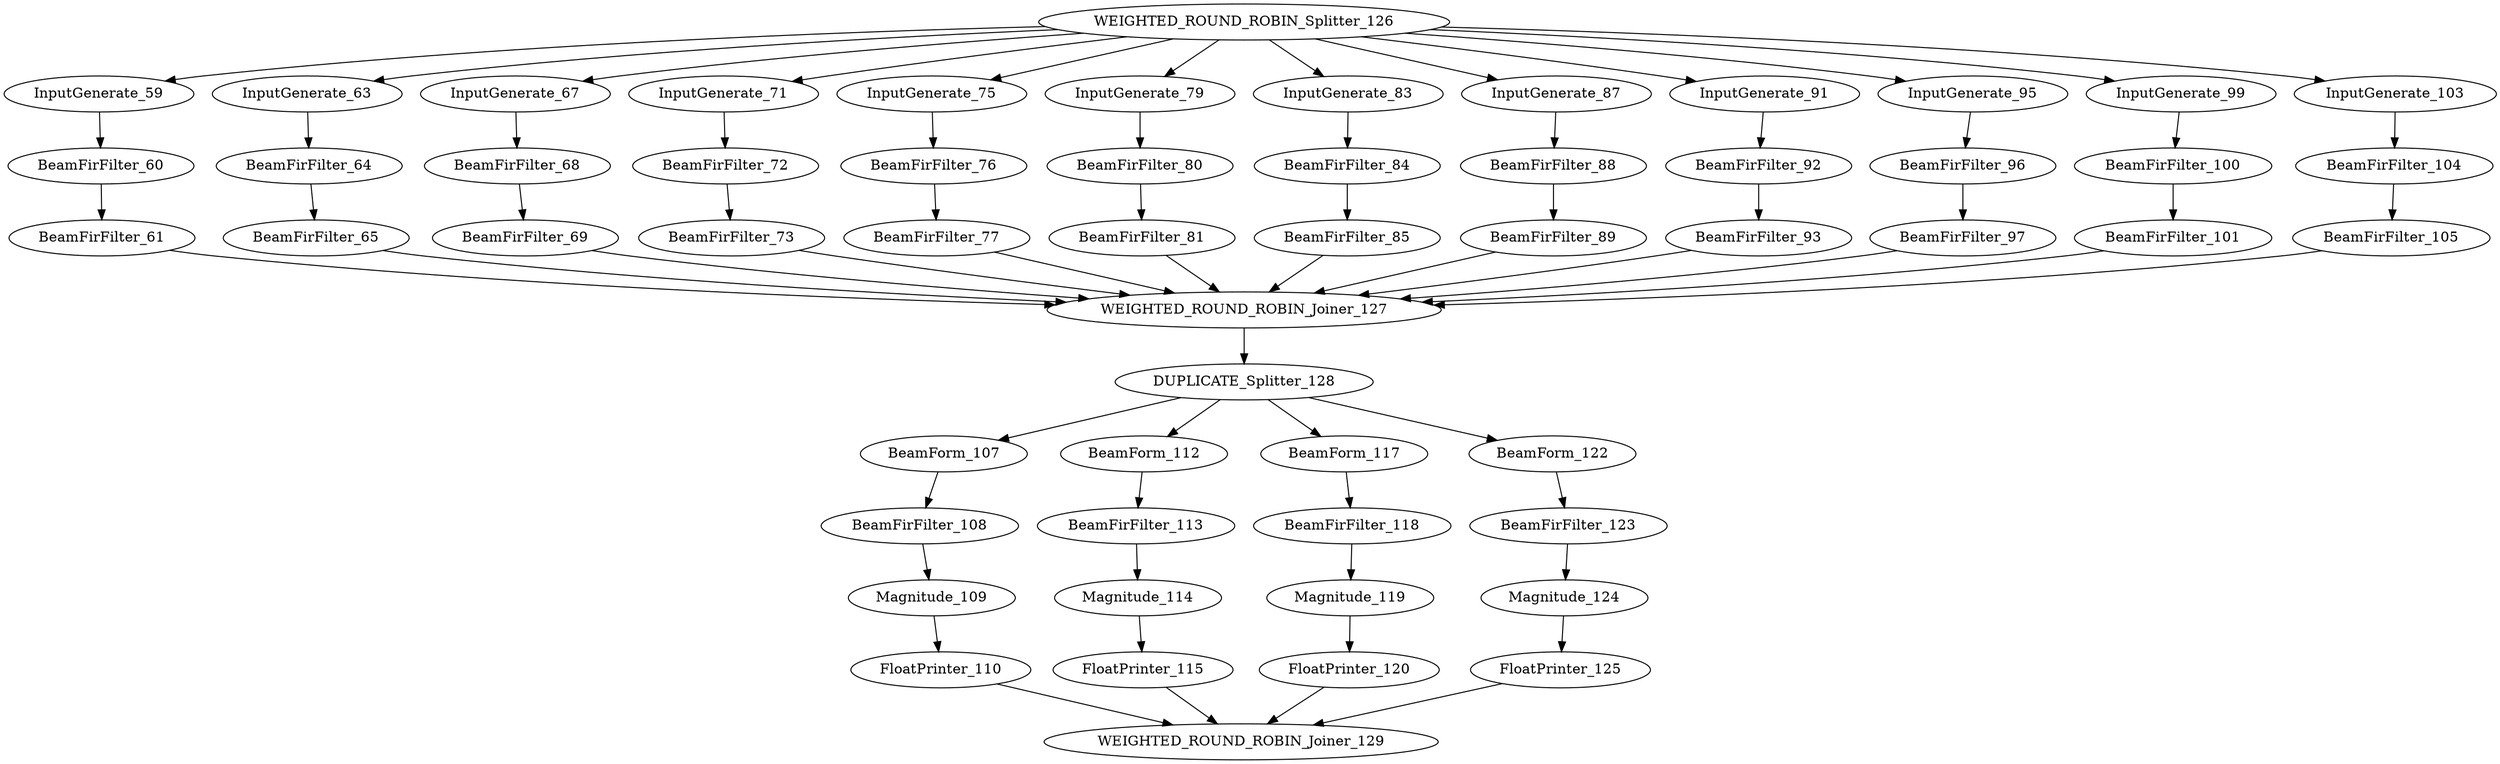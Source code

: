digraph BeamFormer_166 {
node0 [label="WEIGHTED_ROUND_ROBIN_Splitter_126", push="0", pop="0", peek="0", pushType="float", popType="float", peekType="float", codeSize="150 b", stackSize="32 b", work="0"];
node1 [label="InputGenerate_59", push="4", pop="0", peek="0", pushType="float", popType="float", peekType="float", codeSize="174 b", stackSize="0 b", work="643"];
node0 -> node1;
node2 [label="BeamFirFilter_60", push="4", pop="4", peek="4", pushType="float", popType="float", peekType="float", codeSize="332 b", stackSize="128 b", work="2538"];
node1 -> node2;
node3 [label="BeamFirFilter_61", push="2", pop="4", peek="4", pushType="float", popType="float", peekType="float", codeSize="332 b", stackSize="128 b", work="2548"];
node2 -> node3;
node4 [label="InputGenerate_63", push="4", pop="0", peek="0", pushType="float", popType="float", peekType="float", codeSize="174 b", stackSize="0 b", work="643"];
node0 -> node4;
node5 [label="BeamFirFilter_64", push="4", pop="4", peek="4", pushType="float", popType="float", peekType="float", codeSize="332 b", stackSize="128 b", work="2538"];
node4 -> node5;
node6 [label="BeamFirFilter_65", push="2", pop="4", peek="4", pushType="float", popType="float", peekType="float", codeSize="332 b", stackSize="128 b", work="2548"];
node5 -> node6;
node7 [label="InputGenerate_67", push="4", pop="0", peek="0", pushType="float", popType="float", peekType="float", codeSize="174 b", stackSize="0 b", work="643"];
node0 -> node7;
node8 [label="BeamFirFilter_68", push="4", pop="4", peek="4", pushType="float", popType="float", peekType="float", codeSize="332 b", stackSize="128 b", work="2538"];
node7 -> node8;
node9 [label="BeamFirFilter_69", push="2", pop="4", peek="4", pushType="float", popType="float", peekType="float", codeSize="332 b", stackSize="128 b", work="2548"];
node8 -> node9;
node10 [label="InputGenerate_71", push="4", pop="0", peek="0", pushType="float", popType="float", peekType="float", codeSize="174 b", stackSize="0 b", work="643"];
node0 -> node10;
node11 [label="BeamFirFilter_72", push="4", pop="4", peek="4", pushType="float", popType="float", peekType="float", codeSize="332 b", stackSize="128 b", work="2538"];
node10 -> node11;
node12 [label="BeamFirFilter_73", push="2", pop="4", peek="4", pushType="float", popType="float", peekType="float", codeSize="332 b", stackSize="128 b", work="2548"];
node11 -> node12;
node13 [label="InputGenerate_75", push="4", pop="0", peek="0", pushType="float", popType="float", peekType="float", codeSize="174 b", stackSize="0 b", work="643"];
node0 -> node13;
node14 [label="BeamFirFilter_76", push="4", pop="4", peek="4", pushType="float", popType="float", peekType="float", codeSize="332 b", stackSize="128 b", work="2538"];
node13 -> node14;
node15 [label="BeamFirFilter_77", push="2", pop="4", peek="4", pushType="float", popType="float", peekType="float", codeSize="332 b", stackSize="128 b", work="2548"];
node14 -> node15;
node16 [label="InputGenerate_79", push="4", pop="0", peek="0", pushType="float", popType="float", peekType="float", codeSize="174 b", stackSize="0 b", work="643"];
node0 -> node16;
node17 [label="BeamFirFilter_80", push="4", pop="4", peek="4", pushType="float", popType="float", peekType="float", codeSize="332 b", stackSize="128 b", work="2538"];
node16 -> node17;
node18 [label="BeamFirFilter_81", push="2", pop="4", peek="4", pushType="float", popType="float", peekType="float", codeSize="332 b", stackSize="128 b", work="2548"];
node17 -> node18;
node19 [label="InputGenerate_83", push="4", pop="0", peek="0", pushType="float", popType="float", peekType="float", codeSize="174 b", stackSize="0 b", work="643"];
node0 -> node19;
node20 [label="BeamFirFilter_84", push="4", pop="4", peek="4", pushType="float", popType="float", peekType="float", codeSize="332 b", stackSize="128 b", work="2538"];
node19 -> node20;
node21 [label="BeamFirFilter_85", push="2", pop="4", peek="4", pushType="float", popType="float", peekType="float", codeSize="332 b", stackSize="128 b", work="2548"];
node20 -> node21;
node22 [label="InputGenerate_87", push="4", pop="0", peek="0", pushType="float", popType="float", peekType="float", codeSize="174 b", stackSize="0 b", work="643"];
node0 -> node22;
node23 [label="BeamFirFilter_88", push="4", pop="4", peek="4", pushType="float", popType="float", peekType="float", codeSize="332 b", stackSize="128 b", work="2538"];
node22 -> node23;
node24 [label="BeamFirFilter_89", push="2", pop="4", peek="4", pushType="float", popType="float", peekType="float", codeSize="332 b", stackSize="128 b", work="2548"];
node23 -> node24;
node25 [label="InputGenerate_91", push="4", pop="0", peek="0", pushType="float", popType="float", peekType="float", codeSize="174 b", stackSize="0 b", work="643"];
node0 -> node25;
node26 [label="BeamFirFilter_92", push="4", pop="4", peek="4", pushType="float", popType="float", peekType="float", codeSize="332 b", stackSize="128 b", work="2538"];
node25 -> node26;
node27 [label="BeamFirFilter_93", push="2", pop="4", peek="4", pushType="float", popType="float", peekType="float", codeSize="332 b", stackSize="128 b", work="2548"];
node26 -> node27;
node28 [label="InputGenerate_95", push="4", pop="0", peek="0", pushType="float", popType="float", peekType="float", codeSize="174 b", stackSize="0 b", work="643"];
node0 -> node28;
node29 [label="BeamFirFilter_96", push="4", pop="4", peek="4", pushType="float", popType="float", peekType="float", codeSize="332 b", stackSize="128 b", work="2538"];
node28 -> node29;
node30 [label="BeamFirFilter_97", push="2", pop="4", peek="4", pushType="float", popType="float", peekType="float", codeSize="332 b", stackSize="128 b", work="2548"];
node29 -> node30;
node31 [label="InputGenerate_99", push="4", pop="0", peek="0", pushType="float", popType="float", peekType="float", codeSize="174 b", stackSize="0 b", work="643"];
node0 -> node31;
node32 [label="BeamFirFilter_100", push="4", pop="4", peek="4", pushType="float", popType="float", peekType="float", codeSize="332 b", stackSize="128 b", work="2538"];
node31 -> node32;
node33 [label="BeamFirFilter_101", push="2", pop="4", peek="4", pushType="float", popType="float", peekType="float", codeSize="332 b", stackSize="128 b", work="2548"];
node32 -> node33;
node34 [label="InputGenerate_103", push="4", pop="0", peek="0", pushType="float", popType="float", peekType="float", codeSize="174 b", stackSize="0 b", work="643"];
node0 -> node34;
node35 [label="BeamFirFilter_104", push="4", pop="4", peek="4", pushType="float", popType="float", peekType="float", codeSize="332 b", stackSize="128 b", work="2538"];
node34 -> node35;
node36 [label="BeamFirFilter_105", push="2", pop="4", peek="4", pushType="float", popType="float", peekType="float", codeSize="332 b", stackSize="128 b", work="2548"];
node35 -> node36;
node37 [label="WEIGHTED_ROUND_ROBIN_Joiner_127", push="24", pop="24", peek="0", pushType="float", popType="float", peekType="float", codeSize="222 b", stackSize="416 b", work="0"];
node3 -> node37;
node6 -> node37;
node9 -> node37;
node12 -> node37;
node15 -> node37;
node18 -> node37;
node21 -> node37;
node24 -> node37;
node27 -> node37;
node30 -> node37;
node33 -> node37;
node36 -> node37;
node38 [label="DUPLICATE_Splitter_128", push="24", pop="24", peek="0", pushType="float", popType="float", peekType="float", codeSize="36 b", stackSize="64 b", work="0"];
node37 -> node38;
node39 [label="BeamForm_107", push="2", pop="24", peek="24", pushType="float", popType="float", peekType="float", codeSize="130 b", stackSize="160 b", work="390"];
node38 -> node39;
node40 [label="BeamFirFilter_108", push="2", pop="2", peek="2", pushType="float", popType="float", peekType="float", codeSize="332 b", stackSize="128 b", work="20010"];
node39 -> node40;
node41 [label="Magnitude_109", push="1", pop="2", peek="2", pushType="float", popType="float", peekType="float", codeSize="77 b", stackSize="64 b", work="332"];
node40 -> node41;
node42 [label="FloatPrinter_110", push="0", pop="1", peek="1", pushType="float", popType="float", peekType="float", codeSize="16 b", stackSize="0 b", work="6"];
node41 -> node42;
node43 [label="BeamForm_112", push="2", pop="24", peek="24", pushType="float", popType="float", peekType="float", codeSize="130 b", stackSize="160 b", work="390"];
node38 -> node43;
node44 [label="BeamFirFilter_113", push="2", pop="2", peek="2", pushType="float", popType="float", peekType="float", codeSize="332 b", stackSize="128 b", work="20010"];
node43 -> node44;
node45 [label="Magnitude_114", push="1", pop="2", peek="2", pushType="float", popType="float", peekType="float", codeSize="77 b", stackSize="64 b", work="332"];
node44 -> node45;
node46 [label="FloatPrinter_115", push="0", pop="1", peek="1", pushType="float", popType="float", peekType="float", codeSize="16 b", stackSize="0 b", work="6"];
node45 -> node46;
node47 [label="BeamForm_117", push="2", pop="24", peek="24", pushType="float", popType="float", peekType="float", codeSize="130 b", stackSize="160 b", work="390"];
node38 -> node47;
node48 [label="BeamFirFilter_118", push="2", pop="2", peek="2", pushType="float", popType="float", peekType="float", codeSize="332 b", stackSize="128 b", work="20010"];
node47 -> node48;
node49 [label="Magnitude_119", push="1", pop="2", peek="2", pushType="float", popType="float", peekType="float", codeSize="77 b", stackSize="64 b", work="332"];
node48 -> node49;
node50 [label="FloatPrinter_120", push="0", pop="1", peek="1", pushType="float", popType="float", peekType="float", codeSize="16 b", stackSize="0 b", work="6"];
node49 -> node50;
node51 [label="BeamForm_122", push="2", pop="24", peek="24", pushType="float", popType="float", peekType="float", codeSize="130 b", stackSize="160 b", work="390"];
node38 -> node51;
node52 [label="BeamFirFilter_123", push="2", pop="2", peek="2", pushType="float", popType="float", peekType="float", codeSize="332 b", stackSize="128 b", work="20010"];
node51 -> node52;
node53 [label="Magnitude_124", push="1", pop="2", peek="2", pushType="float", popType="float", peekType="float", codeSize="77 b", stackSize="64 b", work="332"];
node52 -> node53;
node54 [label="FloatPrinter_125", push="0", pop="1", peek="1", pushType="float", popType="float", peekType="float", codeSize="16 b", stackSize="0 b", work="6"];
node53 -> node54;
node55 [label="WEIGHTED_ROUND_ROBIN_Joiner_129", push="0", pop="0", peek="0", pushType="float", popType="float", peekType="float", codeSize="54 b", stackSize="32 b", work="0"];
node42 -> node55;
node46 -> node55;
node50 -> node55;
node54 -> node55;
}
